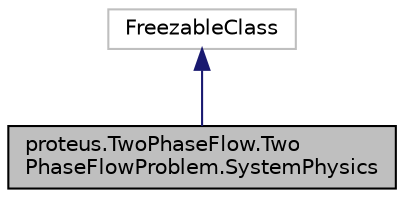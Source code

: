 digraph "proteus.TwoPhaseFlow.TwoPhaseFlowProblem.SystemPhysics"
{
 // LATEX_PDF_SIZE
  edge [fontname="Helvetica",fontsize="10",labelfontname="Helvetica",labelfontsize="10"];
  node [fontname="Helvetica",fontsize="10",shape=record];
  Node1 [label="proteus.TwoPhaseFlow.Two\lPhaseFlowProblem.SystemPhysics",height=0.2,width=0.4,color="black", fillcolor="grey75", style="filled", fontcolor="black",tooltip=" "];
  Node2 -> Node1 [dir="back",color="midnightblue",fontsize="10",style="solid",fontname="Helvetica"];
  Node2 [label="FreezableClass",height=0.2,width=0.4,color="grey75", fillcolor="white", style="filled",tooltip=" "];
}
